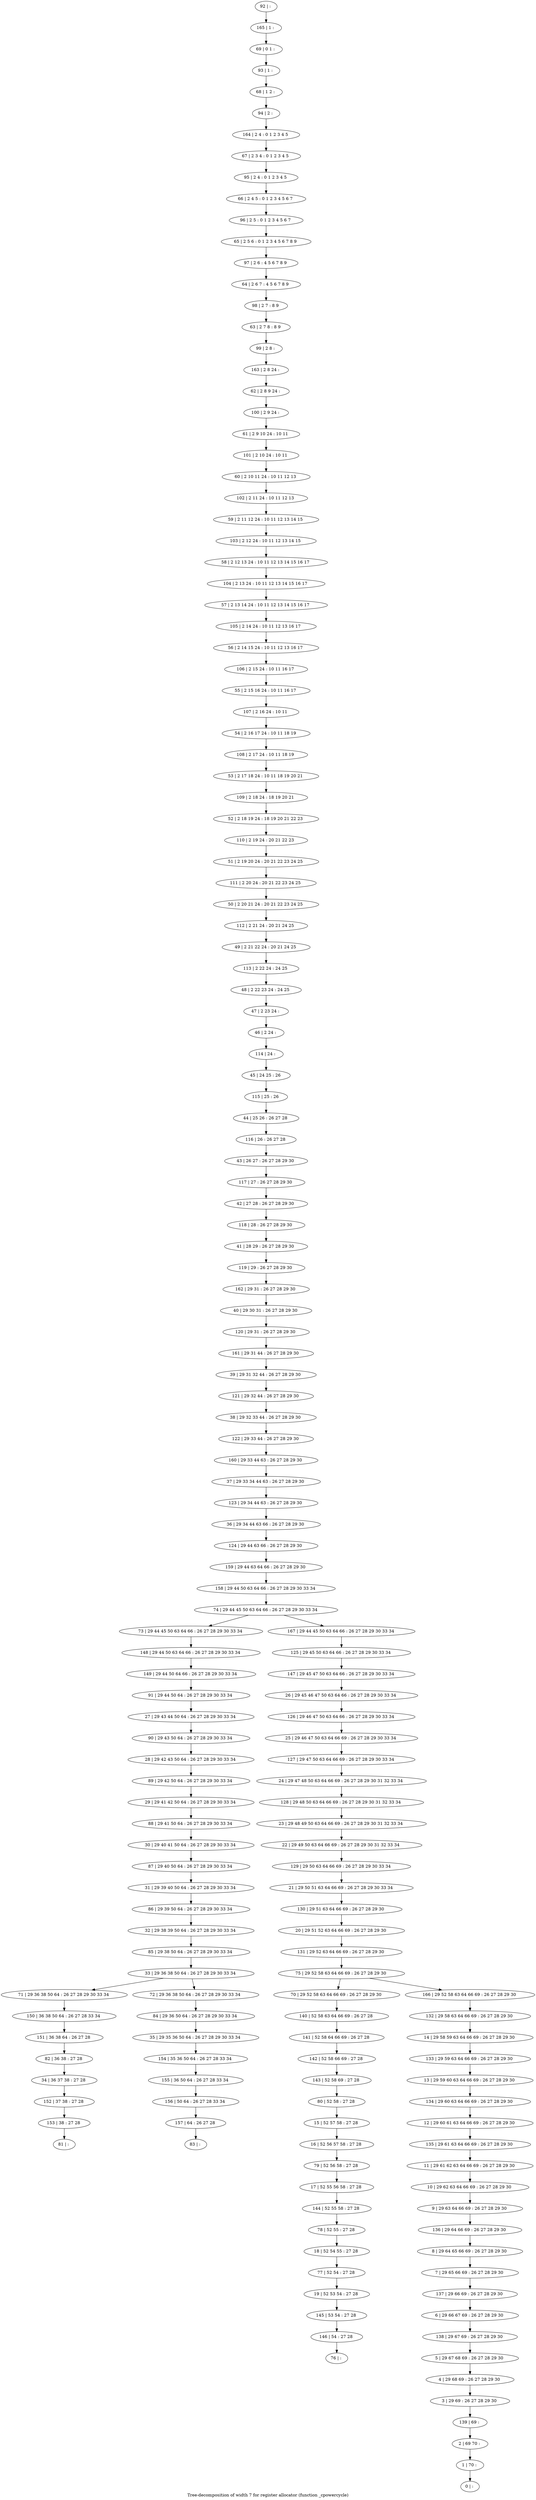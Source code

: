 digraph G {
graph [label="Tree-decomposition of width 7 for register allocator (function _cpowercycle)"]
0[label="0 | : "];
1[label="1 | 70 : "];
2[label="2 | 69 70 : "];
3[label="3 | 29 69 : 26 27 28 29 30 "];
4[label="4 | 29 68 69 : 26 27 28 29 30 "];
5[label="5 | 29 67 68 69 : 26 27 28 29 30 "];
6[label="6 | 29 66 67 69 : 26 27 28 29 30 "];
7[label="7 | 29 65 66 69 : 26 27 28 29 30 "];
8[label="8 | 29 64 65 66 69 : 26 27 28 29 30 "];
9[label="9 | 29 63 64 66 69 : 26 27 28 29 30 "];
10[label="10 | 29 62 63 64 66 69 : 26 27 28 29 30 "];
11[label="11 | 29 61 62 63 64 66 69 : 26 27 28 29 30 "];
12[label="12 | 29 60 61 63 64 66 69 : 26 27 28 29 30 "];
13[label="13 | 29 59 60 63 64 66 69 : 26 27 28 29 30 "];
14[label="14 | 29 58 59 63 64 66 69 : 26 27 28 29 30 "];
15[label="15 | 52 57 58 : 27 28 "];
16[label="16 | 52 56 57 58 : 27 28 "];
17[label="17 | 52 55 56 58 : 27 28 "];
18[label="18 | 52 54 55 : 27 28 "];
19[label="19 | 52 53 54 : 27 28 "];
20[label="20 | 29 51 52 63 64 66 69 : 26 27 28 29 30 "];
21[label="21 | 29 50 51 63 64 66 69 : 26 27 28 29 30 33 34 "];
22[label="22 | 29 49 50 63 64 66 69 : 26 27 28 29 30 31 32 33 34 "];
23[label="23 | 29 48 49 50 63 64 66 69 : 26 27 28 29 30 31 32 33 34 "];
24[label="24 | 29 47 48 50 63 64 66 69 : 26 27 28 29 30 31 32 33 34 "];
25[label="25 | 29 46 47 50 63 64 66 69 : 26 27 28 29 30 33 34 "];
26[label="26 | 29 45 46 47 50 63 64 66 : 26 27 28 29 30 33 34 "];
27[label="27 | 29 43 44 50 64 : 26 27 28 29 30 33 34 "];
28[label="28 | 29 42 43 50 64 : 26 27 28 29 30 33 34 "];
29[label="29 | 29 41 42 50 64 : 26 27 28 29 30 33 34 "];
30[label="30 | 29 40 41 50 64 : 26 27 28 29 30 33 34 "];
31[label="31 | 29 39 40 50 64 : 26 27 28 29 30 33 34 "];
32[label="32 | 29 38 39 50 64 : 26 27 28 29 30 33 34 "];
33[label="33 | 29 36 38 50 64 : 26 27 28 29 30 33 34 "];
34[label="34 | 36 37 38 : 27 28 "];
35[label="35 | 29 35 36 50 64 : 26 27 28 29 30 33 34 "];
36[label="36 | 29 34 44 63 66 : 26 27 28 29 30 "];
37[label="37 | 29 33 34 44 63 : 26 27 28 29 30 "];
38[label="38 | 29 32 33 44 : 26 27 28 29 30 "];
39[label="39 | 29 31 32 44 : 26 27 28 29 30 "];
40[label="40 | 29 30 31 : 26 27 28 29 30 "];
41[label="41 | 28 29 : 26 27 28 29 30 "];
42[label="42 | 27 28 : 26 27 28 29 30 "];
43[label="43 | 26 27 : 26 27 28 29 30 "];
44[label="44 | 25 26 : 26 27 28 "];
45[label="45 | 24 25 : 26 "];
46[label="46 | 2 24 : "];
47[label="47 | 2 23 24 : "];
48[label="48 | 2 22 23 24 : 24 25 "];
49[label="49 | 2 21 22 24 : 20 21 24 25 "];
50[label="50 | 2 20 21 24 : 20 21 22 23 24 25 "];
51[label="51 | 2 19 20 24 : 20 21 22 23 24 25 "];
52[label="52 | 2 18 19 24 : 18 19 20 21 22 23 "];
53[label="53 | 2 17 18 24 : 10 11 18 19 20 21 "];
54[label="54 | 2 16 17 24 : 10 11 18 19 "];
55[label="55 | 2 15 16 24 : 10 11 16 17 "];
56[label="56 | 2 14 15 24 : 10 11 12 13 16 17 "];
57[label="57 | 2 13 14 24 : 10 11 12 13 14 15 16 17 "];
58[label="58 | 2 12 13 24 : 10 11 12 13 14 15 16 17 "];
59[label="59 | 2 11 12 24 : 10 11 12 13 14 15 "];
60[label="60 | 2 10 11 24 : 10 11 12 13 "];
61[label="61 | 2 9 10 24 : 10 11 "];
62[label="62 | 2 8 9 24 : "];
63[label="63 | 2 7 8 : 8 9 "];
64[label="64 | 2 6 7 : 4 5 6 7 8 9 "];
65[label="65 | 2 5 6 : 0 1 2 3 4 5 6 7 8 9 "];
66[label="66 | 2 4 5 : 0 1 2 3 4 5 6 7 "];
67[label="67 | 2 3 4 : 0 1 2 3 4 5 "];
68[label="68 | 1 2 : "];
69[label="69 | 0 1 : "];
70[label="70 | 29 52 58 63 64 66 69 : 26 27 28 29 30 "];
71[label="71 | 29 36 38 50 64 : 26 27 28 29 30 33 34 "];
72[label="72 | 29 36 38 50 64 : 26 27 28 29 30 33 34 "];
73[label="73 | 29 44 45 50 63 64 66 : 26 27 28 29 30 33 34 "];
74[label="74 | 29 44 45 50 63 64 66 : 26 27 28 29 30 33 34 "];
75[label="75 | 29 52 58 63 64 66 69 : 26 27 28 29 30 "];
76[label="76 | : "];
77[label="77 | 52 54 : 27 28 "];
78[label="78 | 52 55 : 27 28 "];
79[label="79 | 52 56 58 : 27 28 "];
80[label="80 | 52 58 : 27 28 "];
81[label="81 | : "];
82[label="82 | 36 38 : 27 28 "];
83[label="83 | : "];
84[label="84 | 29 36 50 64 : 26 27 28 29 30 33 34 "];
85[label="85 | 29 38 50 64 : 26 27 28 29 30 33 34 "];
86[label="86 | 29 39 50 64 : 26 27 28 29 30 33 34 "];
87[label="87 | 29 40 50 64 : 26 27 28 29 30 33 34 "];
88[label="88 | 29 41 50 64 : 26 27 28 29 30 33 34 "];
89[label="89 | 29 42 50 64 : 26 27 28 29 30 33 34 "];
90[label="90 | 29 43 50 64 : 26 27 28 29 30 33 34 "];
91[label="91 | 29 44 50 64 : 26 27 28 29 30 33 34 "];
92[label="92 | : "];
93[label="93 | 1 : "];
94[label="94 | 2 : "];
95[label="95 | 2 4 : 0 1 2 3 4 5 "];
96[label="96 | 2 5 : 0 1 2 3 4 5 6 7 "];
97[label="97 | 2 6 : 4 5 6 7 8 9 "];
98[label="98 | 2 7 : 8 9 "];
99[label="99 | 2 8 : "];
100[label="100 | 2 9 24 : "];
101[label="101 | 2 10 24 : 10 11 "];
102[label="102 | 2 11 24 : 10 11 12 13 "];
103[label="103 | 2 12 24 : 10 11 12 13 14 15 "];
104[label="104 | 2 13 24 : 10 11 12 13 14 15 16 17 "];
105[label="105 | 2 14 24 : 10 11 12 13 16 17 "];
106[label="106 | 2 15 24 : 10 11 16 17 "];
107[label="107 | 2 16 24 : 10 11 "];
108[label="108 | 2 17 24 : 10 11 18 19 "];
109[label="109 | 2 18 24 : 18 19 20 21 "];
110[label="110 | 2 19 24 : 20 21 22 23 "];
111[label="111 | 2 20 24 : 20 21 22 23 24 25 "];
112[label="112 | 2 21 24 : 20 21 24 25 "];
113[label="113 | 2 22 24 : 24 25 "];
114[label="114 | 24 : "];
115[label="115 | 25 : 26 "];
116[label="116 | 26 : 26 27 28 "];
117[label="117 | 27 : 26 27 28 29 30 "];
118[label="118 | 28 : 26 27 28 29 30 "];
119[label="119 | 29 : 26 27 28 29 30 "];
120[label="120 | 29 31 : 26 27 28 29 30 "];
121[label="121 | 29 32 44 : 26 27 28 29 30 "];
122[label="122 | 29 33 44 : 26 27 28 29 30 "];
123[label="123 | 29 34 44 63 : 26 27 28 29 30 "];
124[label="124 | 29 44 63 66 : 26 27 28 29 30 "];
125[label="125 | 29 45 50 63 64 66 : 26 27 28 29 30 33 34 "];
126[label="126 | 29 46 47 50 63 64 66 : 26 27 28 29 30 33 34 "];
127[label="127 | 29 47 50 63 64 66 69 : 26 27 28 29 30 33 34 "];
128[label="128 | 29 48 50 63 64 66 69 : 26 27 28 29 30 31 32 33 34 "];
129[label="129 | 29 50 63 64 66 69 : 26 27 28 29 30 33 34 "];
130[label="130 | 29 51 63 64 66 69 : 26 27 28 29 30 "];
131[label="131 | 29 52 63 64 66 69 : 26 27 28 29 30 "];
132[label="132 | 29 58 63 64 66 69 : 26 27 28 29 30 "];
133[label="133 | 29 59 63 64 66 69 : 26 27 28 29 30 "];
134[label="134 | 29 60 63 64 66 69 : 26 27 28 29 30 "];
135[label="135 | 29 61 63 64 66 69 : 26 27 28 29 30 "];
136[label="136 | 29 64 66 69 : 26 27 28 29 30 "];
137[label="137 | 29 66 69 : 26 27 28 29 30 "];
138[label="138 | 29 67 69 : 26 27 28 29 30 "];
139[label="139 | 69 : "];
140[label="140 | 52 58 63 64 66 69 : 26 27 28 "];
141[label="141 | 52 58 64 66 69 : 26 27 28 "];
142[label="142 | 52 58 66 69 : 27 28 "];
143[label="143 | 52 58 69 : 27 28 "];
144[label="144 | 52 55 58 : 27 28 "];
145[label="145 | 53 54 : 27 28 "];
146[label="146 | 54 : 27 28 "];
147[label="147 | 29 45 47 50 63 64 66 : 26 27 28 29 30 33 34 "];
148[label="148 | 29 44 50 63 64 66 : 26 27 28 29 30 33 34 "];
149[label="149 | 29 44 50 64 66 : 26 27 28 29 30 33 34 "];
150[label="150 | 36 38 50 64 : 26 27 28 33 34 "];
151[label="151 | 36 38 64 : 26 27 28 "];
152[label="152 | 37 38 : 27 28 "];
153[label="153 | 38 : 27 28 "];
154[label="154 | 35 36 50 64 : 26 27 28 33 34 "];
155[label="155 | 36 50 64 : 26 27 28 33 34 "];
156[label="156 | 50 64 : 26 27 28 33 34 "];
157[label="157 | 64 : 26 27 28 "];
158[label="158 | 29 44 50 63 64 66 : 26 27 28 29 30 33 34 "];
159[label="159 | 29 44 63 64 66 : 26 27 28 29 30 "];
160[label="160 | 29 33 44 63 : 26 27 28 29 30 "];
161[label="161 | 29 31 44 : 26 27 28 29 30 "];
162[label="162 | 29 31 : 26 27 28 29 30 "];
163[label="163 | 2 8 24 : "];
164[label="164 | 2 4 : 0 1 2 3 4 5 "];
165[label="165 | 1 : "];
166[label="166 | 29 52 58 63 64 66 69 : 26 27 28 29 30 "];
167[label="167 | 29 44 45 50 63 64 66 : 26 27 28 29 30 33 34 "];
15->16 ;
33->71 ;
33->72 ;
77->19 ;
18->77 ;
78->18 ;
79->17 ;
16->79 ;
80->15 ;
82->34 ;
84->35 ;
72->84 ;
85->33 ;
32->85 ;
86->32 ;
31->86 ;
87->31 ;
30->87 ;
88->30 ;
29->88 ;
89->29 ;
28->89 ;
90->28 ;
27->90 ;
91->27 ;
70->140 ;
140->141 ;
141->142 ;
143->80 ;
142->143 ;
144->78 ;
17->144 ;
19->145 ;
146->76 ;
145->146 ;
73->148 ;
149->91 ;
148->149 ;
71->150 ;
151->82 ;
150->151 ;
34->152 ;
153->81 ;
152->153 ;
35->154 ;
154->155 ;
155->156 ;
157->83 ;
156->157 ;
92->165 ;
165->69 ;
69->93 ;
93->68 ;
68->94 ;
94->164 ;
164->67 ;
67->95 ;
95->66 ;
66->96 ;
96->65 ;
65->97 ;
97->64 ;
64->98 ;
98->63 ;
63->99 ;
99->163 ;
163->62 ;
62->100 ;
100->61 ;
61->101 ;
101->60 ;
60->102 ;
102->59 ;
59->103 ;
103->58 ;
58->104 ;
104->57 ;
57->105 ;
105->56 ;
56->106 ;
106->55 ;
55->107 ;
107->54 ;
54->108 ;
108->53 ;
53->109 ;
109->52 ;
52->110 ;
110->51 ;
51->111 ;
111->50 ;
50->112 ;
112->49 ;
49->113 ;
113->48 ;
48->47 ;
47->46 ;
46->114 ;
114->45 ;
45->115 ;
115->44 ;
44->116 ;
116->43 ;
43->117 ;
117->42 ;
42->118 ;
118->41 ;
41->119 ;
119->162 ;
162->40 ;
40->120 ;
120->161 ;
161->39 ;
39->121 ;
121->38 ;
38->122 ;
122->160 ;
160->37 ;
37->123 ;
123->36 ;
36->124 ;
124->159 ;
159->158 ;
158->74 ;
125->147 ;
147->26 ;
26->126 ;
126->25 ;
25->127 ;
127->24 ;
24->128 ;
128->23 ;
23->22 ;
22->129 ;
129->21 ;
21->130 ;
130->20 ;
20->131 ;
131->75 ;
132->14 ;
14->133 ;
133->13 ;
13->134 ;
134->12 ;
12->135 ;
135->11 ;
11->10 ;
10->9 ;
9->136 ;
136->8 ;
8->7 ;
7->137 ;
137->6 ;
6->138 ;
138->5 ;
5->4 ;
4->3 ;
3->139 ;
139->2 ;
2->1 ;
1->0 ;
166->132 ;
167->125 ;
75->70 ;
75->166 ;
74->73 ;
74->167 ;
}

